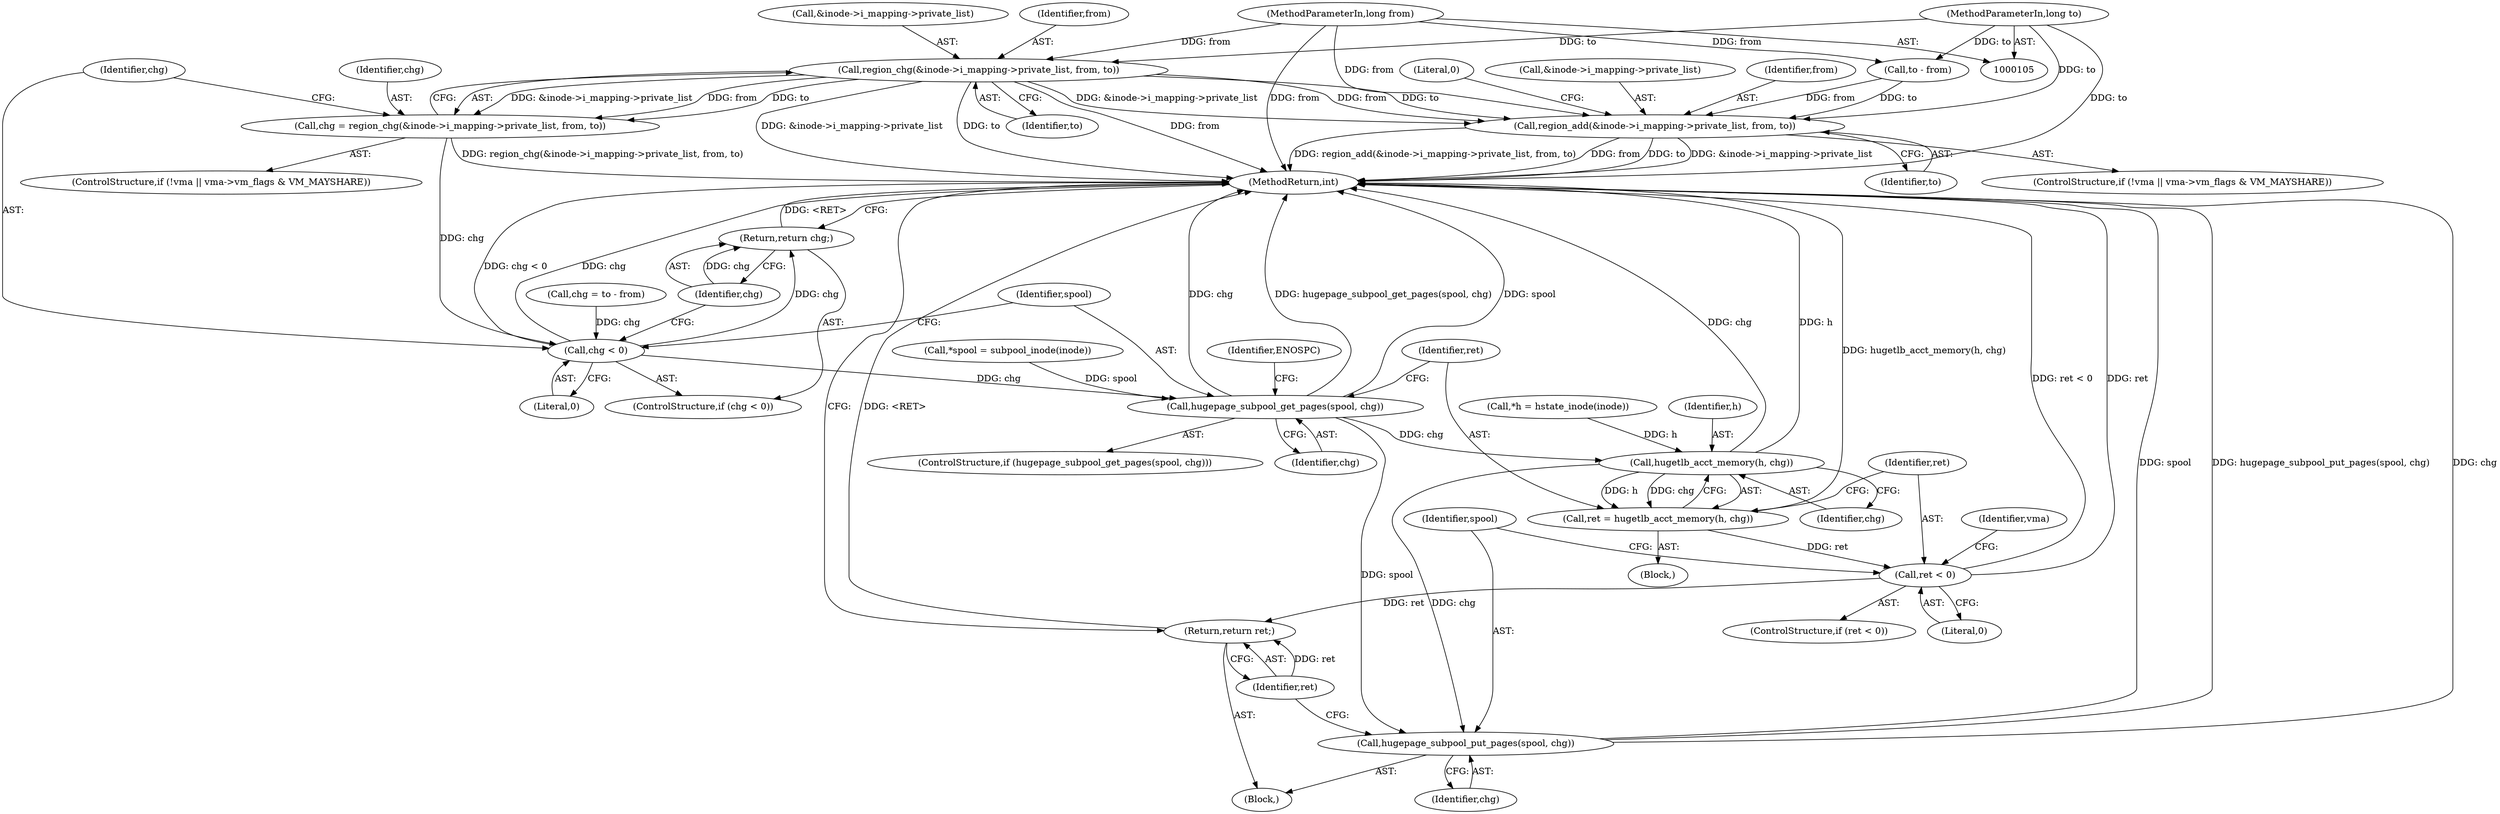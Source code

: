 digraph "0_linux_c50ac050811d6485616a193eb0f37bfbd191cc89@pointer" {
"1000141" [label="(Call,region_chg(&inode->i_mapping->private_list, from, to))"];
"1000107" [label="(MethodParameterIn,long from)"];
"1000108" [label="(MethodParameterIn,long to)"];
"1000139" [label="(Call,chg = region_chg(&inode->i_mapping->private_list, from, to))"];
"1000174" [label="(Call,chg < 0)"];
"1000177" [label="(Return,return chg;)"];
"1000180" [label="(Call,hugepage_subpool_get_pages(spool, chg))"];
"1000188" [label="(Call,hugetlb_acct_memory(h, chg))"];
"1000186" [label="(Call,ret = hugetlb_acct_memory(h, chg))"];
"1000192" [label="(Call,ret < 0)"];
"1000199" [label="(Return,return ret;)"];
"1000196" [label="(Call,hugepage_subpool_put_pages(spool, chg))"];
"1000210" [label="(Call,region_add(&inode->i_mapping->private_list, from, to))"];
"1000173" [label="(ControlStructure,if (chg < 0))"];
"1000204" [label="(Identifier,vma)"];
"1000190" [label="(Identifier,chg)"];
"1000177" [label="(Return,return chg;)"];
"1000194" [label="(Literal,0)"];
"1000192" [label="(Call,ret < 0)"];
"1000220" [label="(Literal,0)"];
"1000141" [label="(Call,region_chg(&inode->i_mapping->private_list, from, to))"];
"1000218" [label="(Identifier,to)"];
"1000200" [label="(Identifier,ret)"];
"1000186" [label="(Call,ret = hugetlb_acct_memory(h, chg))"];
"1000210" [label="(Call,region_add(&inode->i_mapping->private_list, from, to))"];
"1000195" [label="(Block,)"];
"1000115" [label="(Call,*h = hstate_inode(inode))"];
"1000164" [label="(Call,to - from)"];
"1000174" [label="(Call,chg < 0)"];
"1000182" [label="(Identifier,chg)"];
"1000191" [label="(ControlStructure,if (ret < 0))"];
"1000142" [label="(Call,&inode->i_mapping->private_list)"];
"1000140" [label="(Identifier,chg)"];
"1000162" [label="(Call,chg = to - from)"];
"1000187" [label="(Identifier,ret)"];
"1000120" [label="(Call,*spool = subpool_inode(inode))"];
"1000198" [label="(Identifier,chg)"];
"1000211" [label="(Call,&inode->i_mapping->private_list)"];
"1000217" [label="(Identifier,from)"];
"1000108" [label="(MethodParameterIn,long to)"];
"1000197" [label="(Identifier,spool)"];
"1000178" [label="(Identifier,chg)"];
"1000130" [label="(ControlStructure,if (!vma || vma->vm_flags & VM_MAYSHARE))"];
"1000201" [label="(ControlStructure,if (!vma || vma->vm_flags & VM_MAYSHARE))"];
"1000189" [label="(Identifier,h)"];
"1000176" [label="(Literal,0)"];
"1000107" [label="(MethodParameterIn,long from)"];
"1000111" [label="(Block,)"];
"1000221" [label="(MethodReturn,int)"];
"1000139" [label="(Call,chg = region_chg(&inode->i_mapping->private_list, from, to))"];
"1000175" [label="(Identifier,chg)"];
"1000196" [label="(Call,hugepage_subpool_put_pages(spool, chg))"];
"1000148" [label="(Identifier,from)"];
"1000180" [label="(Call,hugepage_subpool_get_pages(spool, chg))"];
"1000149" [label="(Identifier,to)"];
"1000188" [label="(Call,hugetlb_acct_memory(h, chg))"];
"1000179" [label="(ControlStructure,if (hugepage_subpool_get_pages(spool, chg)))"];
"1000181" [label="(Identifier,spool)"];
"1000193" [label="(Identifier,ret)"];
"1000185" [label="(Identifier,ENOSPC)"];
"1000199" [label="(Return,return ret;)"];
"1000141" -> "1000139"  [label="AST: "];
"1000141" -> "1000149"  [label="CFG: "];
"1000142" -> "1000141"  [label="AST: "];
"1000148" -> "1000141"  [label="AST: "];
"1000149" -> "1000141"  [label="AST: "];
"1000139" -> "1000141"  [label="CFG: "];
"1000141" -> "1000221"  [label="DDG: &inode->i_mapping->private_list"];
"1000141" -> "1000221"  [label="DDG: to"];
"1000141" -> "1000221"  [label="DDG: from"];
"1000141" -> "1000139"  [label="DDG: &inode->i_mapping->private_list"];
"1000141" -> "1000139"  [label="DDG: from"];
"1000141" -> "1000139"  [label="DDG: to"];
"1000107" -> "1000141"  [label="DDG: from"];
"1000108" -> "1000141"  [label="DDG: to"];
"1000141" -> "1000210"  [label="DDG: &inode->i_mapping->private_list"];
"1000141" -> "1000210"  [label="DDG: from"];
"1000141" -> "1000210"  [label="DDG: to"];
"1000107" -> "1000105"  [label="AST: "];
"1000107" -> "1000221"  [label="DDG: from"];
"1000107" -> "1000164"  [label="DDG: from"];
"1000107" -> "1000210"  [label="DDG: from"];
"1000108" -> "1000105"  [label="AST: "];
"1000108" -> "1000221"  [label="DDG: to"];
"1000108" -> "1000164"  [label="DDG: to"];
"1000108" -> "1000210"  [label="DDG: to"];
"1000139" -> "1000130"  [label="AST: "];
"1000140" -> "1000139"  [label="AST: "];
"1000175" -> "1000139"  [label="CFG: "];
"1000139" -> "1000221"  [label="DDG: region_chg(&inode->i_mapping->private_list, from, to)"];
"1000139" -> "1000174"  [label="DDG: chg"];
"1000174" -> "1000173"  [label="AST: "];
"1000174" -> "1000176"  [label="CFG: "];
"1000175" -> "1000174"  [label="AST: "];
"1000176" -> "1000174"  [label="AST: "];
"1000178" -> "1000174"  [label="CFG: "];
"1000181" -> "1000174"  [label="CFG: "];
"1000174" -> "1000221"  [label="DDG: chg < 0"];
"1000174" -> "1000221"  [label="DDG: chg"];
"1000162" -> "1000174"  [label="DDG: chg"];
"1000174" -> "1000177"  [label="DDG: chg"];
"1000174" -> "1000180"  [label="DDG: chg"];
"1000177" -> "1000173"  [label="AST: "];
"1000177" -> "1000178"  [label="CFG: "];
"1000178" -> "1000177"  [label="AST: "];
"1000221" -> "1000177"  [label="CFG: "];
"1000177" -> "1000221"  [label="DDG: <RET>"];
"1000178" -> "1000177"  [label="DDG: chg"];
"1000180" -> "1000179"  [label="AST: "];
"1000180" -> "1000182"  [label="CFG: "];
"1000181" -> "1000180"  [label="AST: "];
"1000182" -> "1000180"  [label="AST: "];
"1000185" -> "1000180"  [label="CFG: "];
"1000187" -> "1000180"  [label="CFG: "];
"1000180" -> "1000221"  [label="DDG: spool"];
"1000180" -> "1000221"  [label="DDG: chg"];
"1000180" -> "1000221"  [label="DDG: hugepage_subpool_get_pages(spool, chg)"];
"1000120" -> "1000180"  [label="DDG: spool"];
"1000180" -> "1000188"  [label="DDG: chg"];
"1000180" -> "1000196"  [label="DDG: spool"];
"1000188" -> "1000186"  [label="AST: "];
"1000188" -> "1000190"  [label="CFG: "];
"1000189" -> "1000188"  [label="AST: "];
"1000190" -> "1000188"  [label="AST: "];
"1000186" -> "1000188"  [label="CFG: "];
"1000188" -> "1000221"  [label="DDG: chg"];
"1000188" -> "1000221"  [label="DDG: h"];
"1000188" -> "1000186"  [label="DDG: h"];
"1000188" -> "1000186"  [label="DDG: chg"];
"1000115" -> "1000188"  [label="DDG: h"];
"1000188" -> "1000196"  [label="DDG: chg"];
"1000186" -> "1000111"  [label="AST: "];
"1000187" -> "1000186"  [label="AST: "];
"1000193" -> "1000186"  [label="CFG: "];
"1000186" -> "1000221"  [label="DDG: hugetlb_acct_memory(h, chg)"];
"1000186" -> "1000192"  [label="DDG: ret"];
"1000192" -> "1000191"  [label="AST: "];
"1000192" -> "1000194"  [label="CFG: "];
"1000193" -> "1000192"  [label="AST: "];
"1000194" -> "1000192"  [label="AST: "];
"1000197" -> "1000192"  [label="CFG: "];
"1000204" -> "1000192"  [label="CFG: "];
"1000192" -> "1000221"  [label="DDG: ret"];
"1000192" -> "1000221"  [label="DDG: ret < 0"];
"1000192" -> "1000199"  [label="DDG: ret"];
"1000199" -> "1000195"  [label="AST: "];
"1000199" -> "1000200"  [label="CFG: "];
"1000200" -> "1000199"  [label="AST: "];
"1000221" -> "1000199"  [label="CFG: "];
"1000199" -> "1000221"  [label="DDG: <RET>"];
"1000200" -> "1000199"  [label="DDG: ret"];
"1000196" -> "1000195"  [label="AST: "];
"1000196" -> "1000198"  [label="CFG: "];
"1000197" -> "1000196"  [label="AST: "];
"1000198" -> "1000196"  [label="AST: "];
"1000200" -> "1000196"  [label="CFG: "];
"1000196" -> "1000221"  [label="DDG: spool"];
"1000196" -> "1000221"  [label="DDG: hugepage_subpool_put_pages(spool, chg)"];
"1000196" -> "1000221"  [label="DDG: chg"];
"1000210" -> "1000201"  [label="AST: "];
"1000210" -> "1000218"  [label="CFG: "];
"1000211" -> "1000210"  [label="AST: "];
"1000217" -> "1000210"  [label="AST: "];
"1000218" -> "1000210"  [label="AST: "];
"1000220" -> "1000210"  [label="CFG: "];
"1000210" -> "1000221"  [label="DDG: region_add(&inode->i_mapping->private_list, from, to)"];
"1000210" -> "1000221"  [label="DDG: from"];
"1000210" -> "1000221"  [label="DDG: to"];
"1000210" -> "1000221"  [label="DDG: &inode->i_mapping->private_list"];
"1000164" -> "1000210"  [label="DDG: from"];
"1000164" -> "1000210"  [label="DDG: to"];
}
